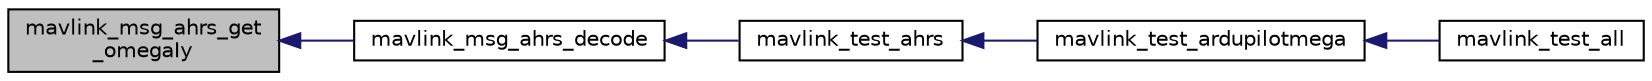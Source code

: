 digraph "mavlink_msg_ahrs_get_omegaIy"
{
 // INTERACTIVE_SVG=YES
  edge [fontname="Helvetica",fontsize="10",labelfontname="Helvetica",labelfontsize="10"];
  node [fontname="Helvetica",fontsize="10",shape=record];
  rankdir="LR";
  Node1 [label="mavlink_msg_ahrs_get\l_omegaIy",height=0.2,width=0.4,color="black", fillcolor="grey75", style="filled" fontcolor="black"];
  Node1 -> Node2 [dir="back",color="midnightblue",fontsize="10",style="solid",fontname="Helvetica"];
  Node2 [label="mavlink_msg_ahrs_decode",height=0.2,width=0.4,color="black", fillcolor="white", style="filled",URL="$v0_89_2ardupilotmega_2mavlink__msg__ahrs_8h.html#a48571b5e50fbba4a201fe03dc96b6329",tooltip="Decode a ahrs message into a struct. "];
  Node2 -> Node3 [dir="back",color="midnightblue",fontsize="10",style="solid",fontname="Helvetica"];
  Node3 [label="mavlink_test_ahrs",height=0.2,width=0.4,color="black", fillcolor="white", style="filled",URL="$v0_89_2ardupilotmega_2testsuite_8h.html#aa6892a55bb6a312967d765e9f7e551a0"];
  Node3 -> Node4 [dir="back",color="midnightblue",fontsize="10",style="solid",fontname="Helvetica"];
  Node4 [label="mavlink_test_ardupilotmega",height=0.2,width=0.4,color="black", fillcolor="white", style="filled",URL="$v0_89_2ardupilotmega_2testsuite_8h.html#ab264d471ac2f46584f2bb580704b5e9d"];
  Node4 -> Node5 [dir="back",color="midnightblue",fontsize="10",style="solid",fontname="Helvetica"];
  Node5 [label="mavlink_test_all",height=0.2,width=0.4,color="black", fillcolor="white", style="filled",URL="$v0_89_2ardupilotmega_2testsuite_8h.html#a4cc77b6c343679298da5d3c2b4e48759"];
}
